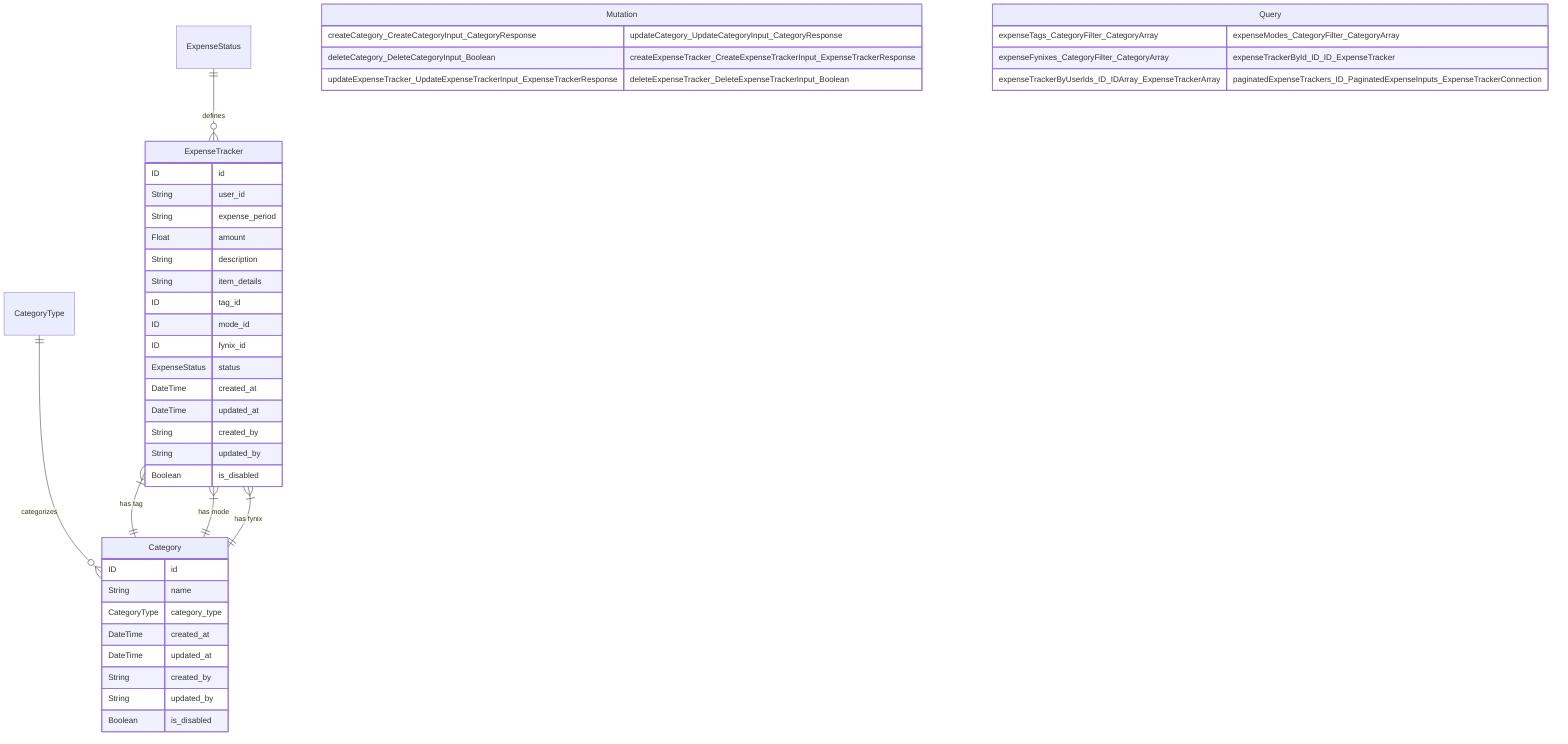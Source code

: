 erDiagram
Category {
ID id
String name
CategoryType category_type
DateTime created_at
DateTime updated_at
String created_by
String updated_by
Boolean is_disabled
}

ExpenseTracker {
ID id
String user_id
String expense_period
Float amount
String description
String item_details
ID tag_id
ID mode_id
ID fynix_id
ExpenseStatus status
DateTime created_at
DateTime updated_at
String created_by
String updated_by
Boolean is_disabled
}

CategoryType ||--o{ Category : categorizes
ExpenseStatus ||--o{ ExpenseTracker : defines

ExpenseTracker }|--|| Category : "has tag"
ExpenseTracker }|--|| Category : "has mode"
ExpenseTracker }|--|| Category : "has fynix"

Mutation {
createCategory_CreateCategoryInput_CategoryResponse
updateCategory_UpdateCategoryInput_CategoryResponse
deleteCategory_DeleteCategoryInput_Boolean
createExpenseTracker_CreateExpenseTrackerInput_ExpenseTrackerResponse
updateExpenseTracker_UpdateExpenseTrackerInput_ExpenseTrackerResponse
deleteExpenseTracker_DeleteExpenseTrackerInput_Boolean
}

Query {
expenseTags_CategoryFilter_CategoryArray
expenseModes_CategoryFilter_CategoryArray
expenseFynixes_CategoryFilter_CategoryArray
expenseTrackerById_ID_ID_ExpenseTracker
expenseTrackerByUserIds_ID_IDArray_ExpenseTrackerArray
paginatedExpenseTrackers_ID_PaginatedExpenseInputs_ExpenseTrackerConnection
}